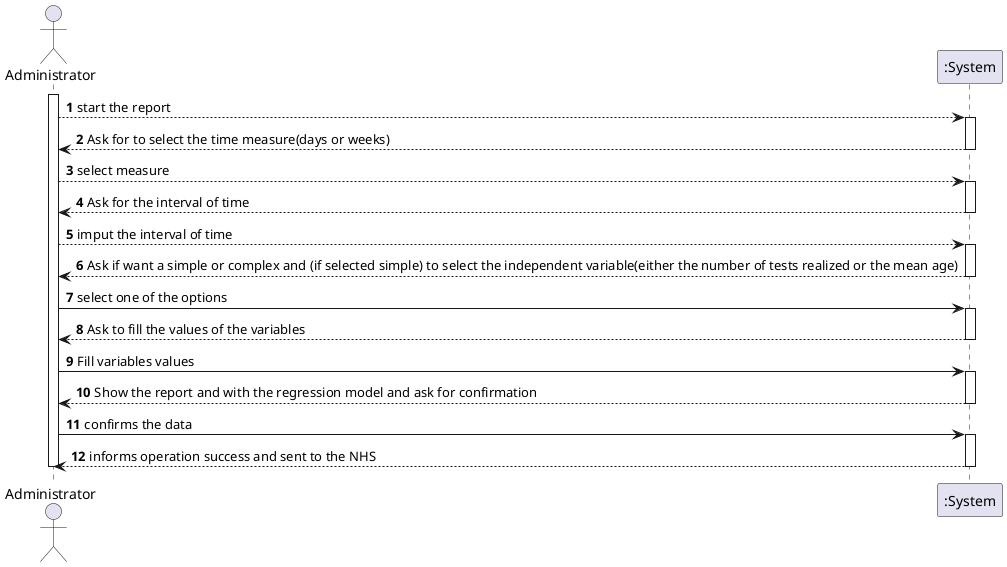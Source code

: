 @startuml
'https://plantuml.com/sequence-diagram

autonumber
actor "Administrator" as Ad

activate Ad
Ad--> ":System" : start the report
activate ":System"
":System"--> Ad : Ask for to select the time measure(days or weeks)
deactivate ":System"
Ad --> ":System" : select measure
activate ":System"
":System"--> Ad : Ask for the interval of time
deactivate ":System"
Ad --> ":System" : imput the interval of time
activate ":System"
":System" --> Ad : Ask if want a simple or complex and (if selected simple) to select the independent variable(either the number of tests realized or the mean age)
deactivate ":System"
Ad -> ":System" : select one of the options
activate ":System"
":System" --> Ad : Ask to fill the values of the variables
deactivate ":System"
Ad -> ":System" : Fill variables values
activate ":System"
":System" --> Ad : Show the report and with the regression model and ask for confirmation
deactivate ":System"
Ad -> ":System" :  confirms the data
activate ":System"
":System" --> Ad : informs operation success and sent to the NHS
deactivate ":System"


deactivate Ad
@enduml